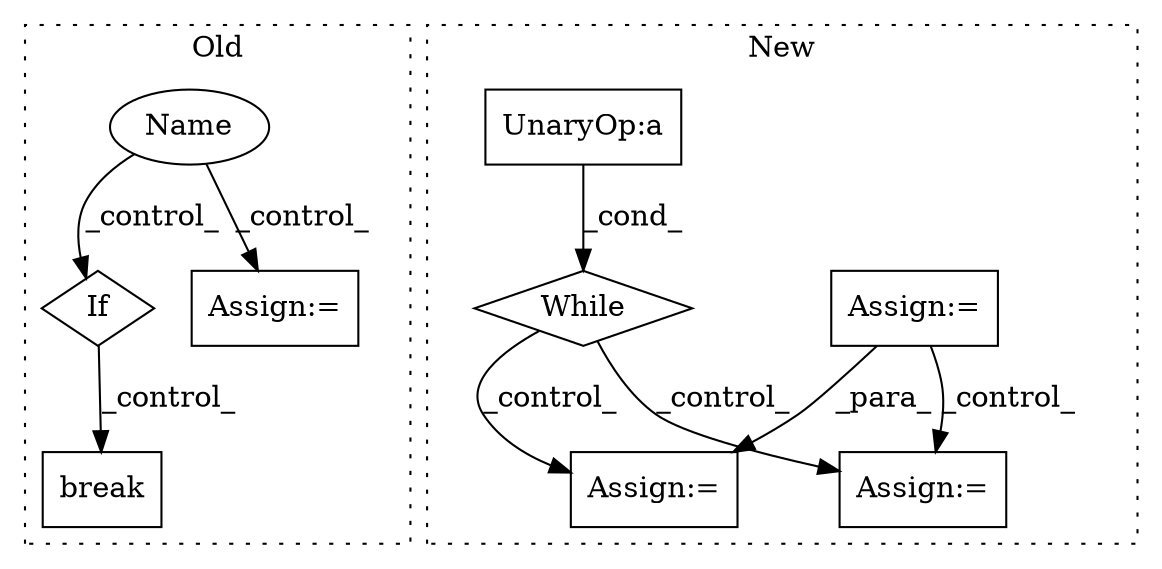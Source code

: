 digraph G {
subgraph cluster0 {
1 [label="break" a="94" s="3561" l="5" shape="box"];
3 [label="If" a="96" s="3142" l="3" shape="diamond"];
4 [label="Name" a="87" s="3086" l="4" shape="ellipse"];
5 [label="Assign:=" a="68" s="3107" l="9" shape="box"];
label = "Old";
style="dotted";
}
subgraph cluster1 {
2 [label="While" a="52" s="873,902" l="6,10" shape="diamond"];
6 [label="Assign:=" a="68" s="958" l="3" shape="box"];
7 [label="Assign:=" a="68" s="1106" l="4" shape="box"];
8 [label="Assign:=" a="68" s="721" l="3" shape="box"];
9 [label="UnaryOp:a" a="61" s="879" l="23" shape="box"];
label = "New";
style="dotted";
}
2 -> 7 [label="_control_"];
2 -> 6 [label="_control_"];
3 -> 1 [label="_control_"];
4 -> 3 [label="_control_"];
4 -> 5 [label="_control_"];
8 -> 6 [label="_para_"];
8 -> 7 [label="_control_"];
9 -> 2 [label="_cond_"];
}